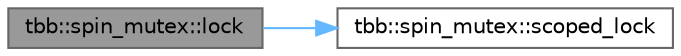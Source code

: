 digraph "tbb::spin_mutex::lock"
{
 // LATEX_PDF_SIZE
  bgcolor="transparent";
  edge [fontname=Helvetica,fontsize=10,labelfontname=Helvetica,labelfontsize=10];
  node [fontname=Helvetica,fontsize=10,shape=box,height=0.2,width=0.4];
  rankdir="LR";
  Node1 [id="Node000001",label="tbb::spin_mutex::lock",height=0.2,width=0.4,color="gray40", fillcolor="grey60", style="filled", fontcolor="black",tooltip="Acquire lock"];
  Node1 -> Node2 [id="edge1_Node000001_Node000002",color="steelblue1",style="solid",tooltip=" "];
  Node2 [id="Node000002",label="tbb::spin_mutex::scoped_lock",height=0.2,width=0.4,color="grey40", fillcolor="white", style="filled",URL="$classtbb_1_1spin__mutex.html#afcf922650b2fd9d76b7b939d8511bbd8",tooltip=" "];
}
